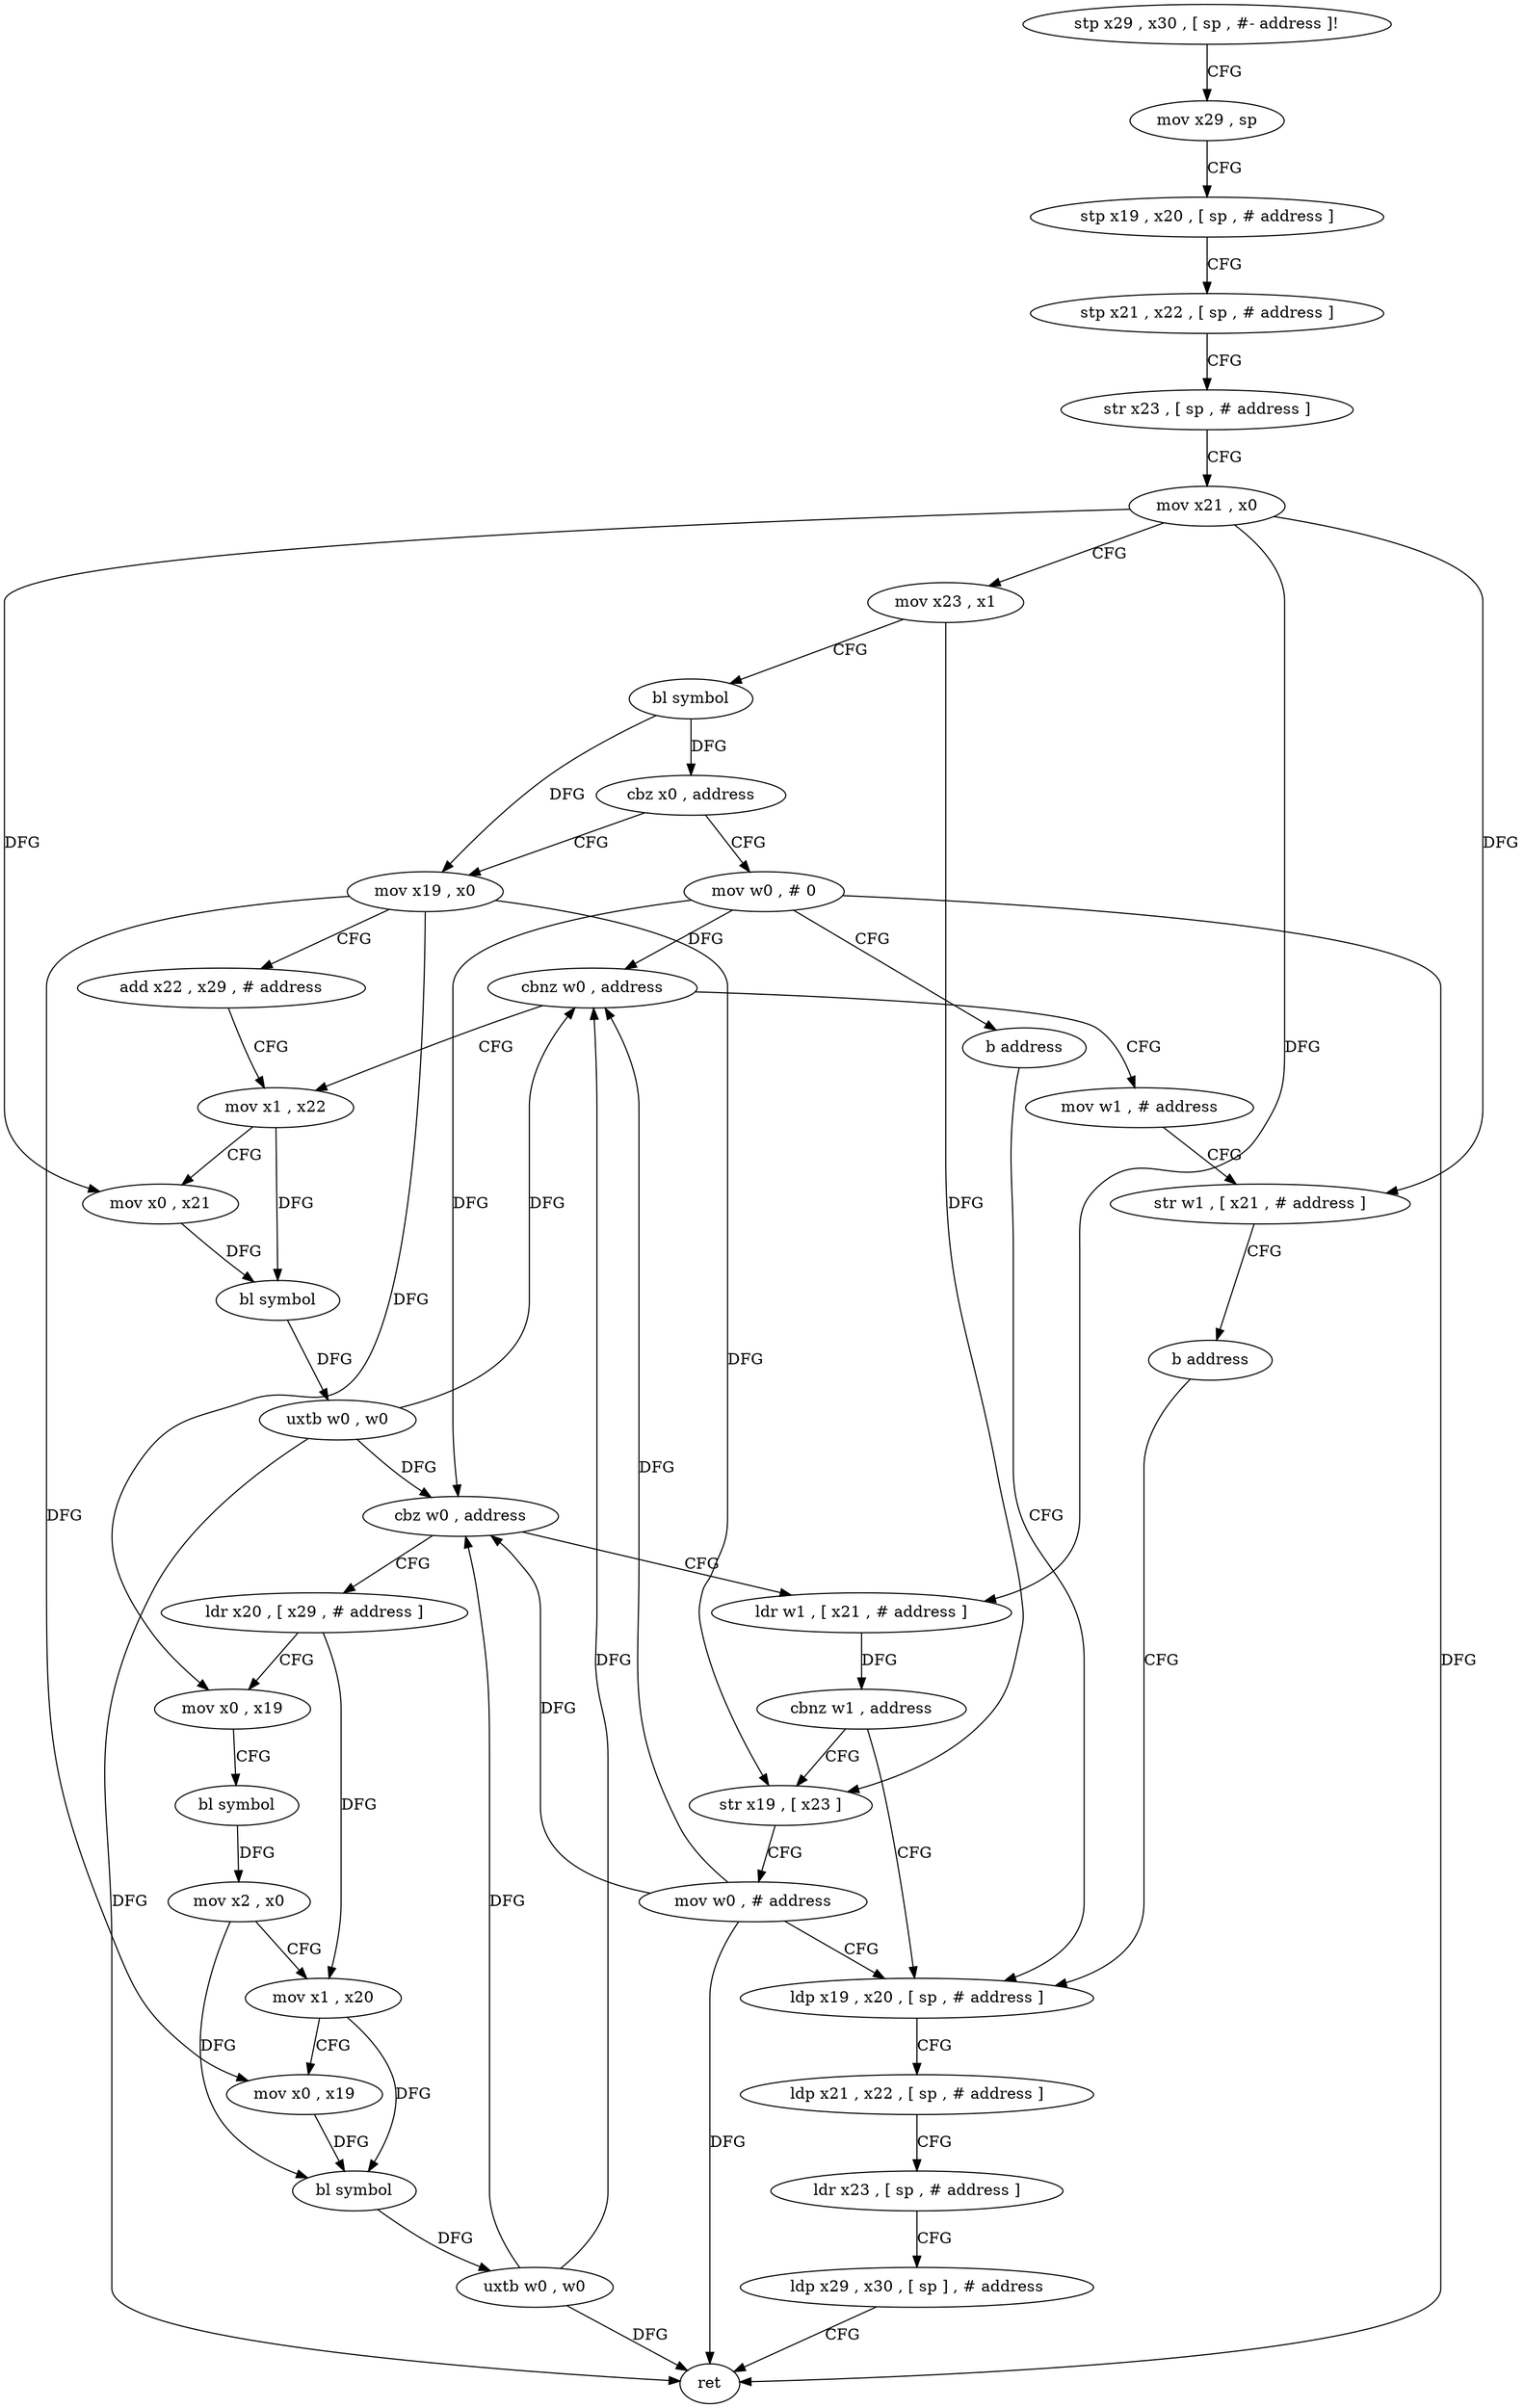 digraph "func" {
"106236" [label = "stp x29 , x30 , [ sp , #- address ]!" ]
"106240" [label = "mov x29 , sp" ]
"106244" [label = "stp x19 , x20 , [ sp , # address ]" ]
"106248" [label = "stp x21 , x22 , [ sp , # address ]" ]
"106252" [label = "str x23 , [ sp , # address ]" ]
"106256" [label = "mov x21 , x0" ]
"106260" [label = "mov x23 , x1" ]
"106264" [label = "bl symbol" ]
"106268" [label = "cbz x0 , address" ]
"106384" [label = "mov w0 , # 0" ]
"106272" [label = "mov x19 , x0" ]
"106388" [label = "b address" ]
"106364" [label = "ldp x19 , x20 , [ sp , # address ]" ]
"106276" [label = "add x22 , x29 , # address" ]
"106280" [label = "mov x1 , x22" ]
"106368" [label = "ldp x21 , x22 , [ sp , # address ]" ]
"106372" [label = "ldr x23 , [ sp , # address ]" ]
"106376" [label = "ldp x29 , x30 , [ sp ] , # address" ]
"106380" [label = "ret" ]
"106348" [label = "ldr w1 , [ x21 , # address ]" ]
"106352" [label = "cbnz w1 , address" ]
"106356" [label = "str x19 , [ x23 ]" ]
"106300" [label = "ldr x20 , [ x29 , # address ]" ]
"106304" [label = "mov x0 , x19" ]
"106308" [label = "bl symbol" ]
"106312" [label = "mov x2 , x0" ]
"106316" [label = "mov x1 , x20" ]
"106320" [label = "mov x0 , x19" ]
"106324" [label = "bl symbol" ]
"106328" [label = "uxtb w0 , w0" ]
"106332" [label = "cbnz w0 , address" ]
"106336" [label = "mov w1 , # address" ]
"106360" [label = "mov w0 , # address" ]
"106284" [label = "mov x0 , x21" ]
"106288" [label = "bl symbol" ]
"106292" [label = "uxtb w0 , w0" ]
"106296" [label = "cbz w0 , address" ]
"106340" [label = "str w1 , [ x21 , # address ]" ]
"106344" [label = "b address" ]
"106236" -> "106240" [ label = "CFG" ]
"106240" -> "106244" [ label = "CFG" ]
"106244" -> "106248" [ label = "CFG" ]
"106248" -> "106252" [ label = "CFG" ]
"106252" -> "106256" [ label = "CFG" ]
"106256" -> "106260" [ label = "CFG" ]
"106256" -> "106284" [ label = "DFG" ]
"106256" -> "106348" [ label = "DFG" ]
"106256" -> "106340" [ label = "DFG" ]
"106260" -> "106264" [ label = "CFG" ]
"106260" -> "106356" [ label = "DFG" ]
"106264" -> "106268" [ label = "DFG" ]
"106264" -> "106272" [ label = "DFG" ]
"106268" -> "106384" [ label = "CFG" ]
"106268" -> "106272" [ label = "CFG" ]
"106384" -> "106388" [ label = "CFG" ]
"106384" -> "106380" [ label = "DFG" ]
"106384" -> "106296" [ label = "DFG" ]
"106384" -> "106332" [ label = "DFG" ]
"106272" -> "106276" [ label = "CFG" ]
"106272" -> "106304" [ label = "DFG" ]
"106272" -> "106320" [ label = "DFG" ]
"106272" -> "106356" [ label = "DFG" ]
"106388" -> "106364" [ label = "CFG" ]
"106364" -> "106368" [ label = "CFG" ]
"106276" -> "106280" [ label = "CFG" ]
"106280" -> "106284" [ label = "CFG" ]
"106280" -> "106288" [ label = "DFG" ]
"106368" -> "106372" [ label = "CFG" ]
"106372" -> "106376" [ label = "CFG" ]
"106376" -> "106380" [ label = "CFG" ]
"106348" -> "106352" [ label = "DFG" ]
"106352" -> "106364" [ label = "CFG" ]
"106352" -> "106356" [ label = "CFG" ]
"106356" -> "106360" [ label = "CFG" ]
"106300" -> "106304" [ label = "CFG" ]
"106300" -> "106316" [ label = "DFG" ]
"106304" -> "106308" [ label = "CFG" ]
"106308" -> "106312" [ label = "DFG" ]
"106312" -> "106316" [ label = "CFG" ]
"106312" -> "106324" [ label = "DFG" ]
"106316" -> "106320" [ label = "CFG" ]
"106316" -> "106324" [ label = "DFG" ]
"106320" -> "106324" [ label = "DFG" ]
"106324" -> "106328" [ label = "DFG" ]
"106328" -> "106332" [ label = "DFG" ]
"106328" -> "106296" [ label = "DFG" ]
"106328" -> "106380" [ label = "DFG" ]
"106332" -> "106280" [ label = "CFG" ]
"106332" -> "106336" [ label = "CFG" ]
"106336" -> "106340" [ label = "CFG" ]
"106360" -> "106364" [ label = "CFG" ]
"106360" -> "106296" [ label = "DFG" ]
"106360" -> "106332" [ label = "DFG" ]
"106360" -> "106380" [ label = "DFG" ]
"106284" -> "106288" [ label = "DFG" ]
"106288" -> "106292" [ label = "DFG" ]
"106292" -> "106296" [ label = "DFG" ]
"106292" -> "106380" [ label = "DFG" ]
"106292" -> "106332" [ label = "DFG" ]
"106296" -> "106348" [ label = "CFG" ]
"106296" -> "106300" [ label = "CFG" ]
"106340" -> "106344" [ label = "CFG" ]
"106344" -> "106364" [ label = "CFG" ]
}
